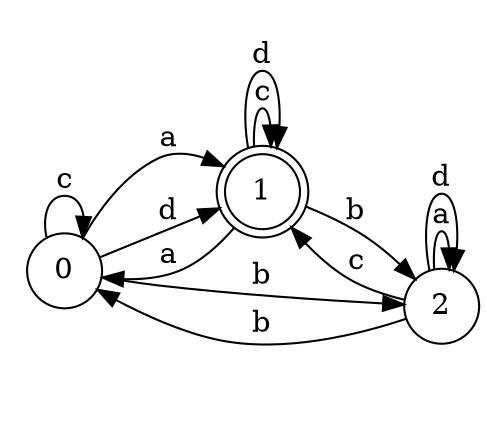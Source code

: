 digraph n3_9 {
__start0 [label="" shape="none"];

rankdir=LR;
size="8,5";

s0 [style="filled", color="black", fillcolor="white" shape="circle", label="0"];
s1 [style="rounded,filled", color="black", fillcolor="white" shape="doublecircle", label="1"];
s2 [style="filled", color="black", fillcolor="white" shape="circle", label="2"];
s0 -> s1 [label="a"];
s0 -> s2 [label="b"];
s0 -> s0 [label="c"];
s0 -> s1 [label="d"];
s1 -> s0 [label="a"];
s1 -> s2 [label="b"];
s1 -> s1 [label="c"];
s1 -> s1 [label="d"];
s2 -> s2 [label="a"];
s2 -> s0 [label="b"];
s2 -> s1 [label="c"];
s2 -> s2 [label="d"];

}